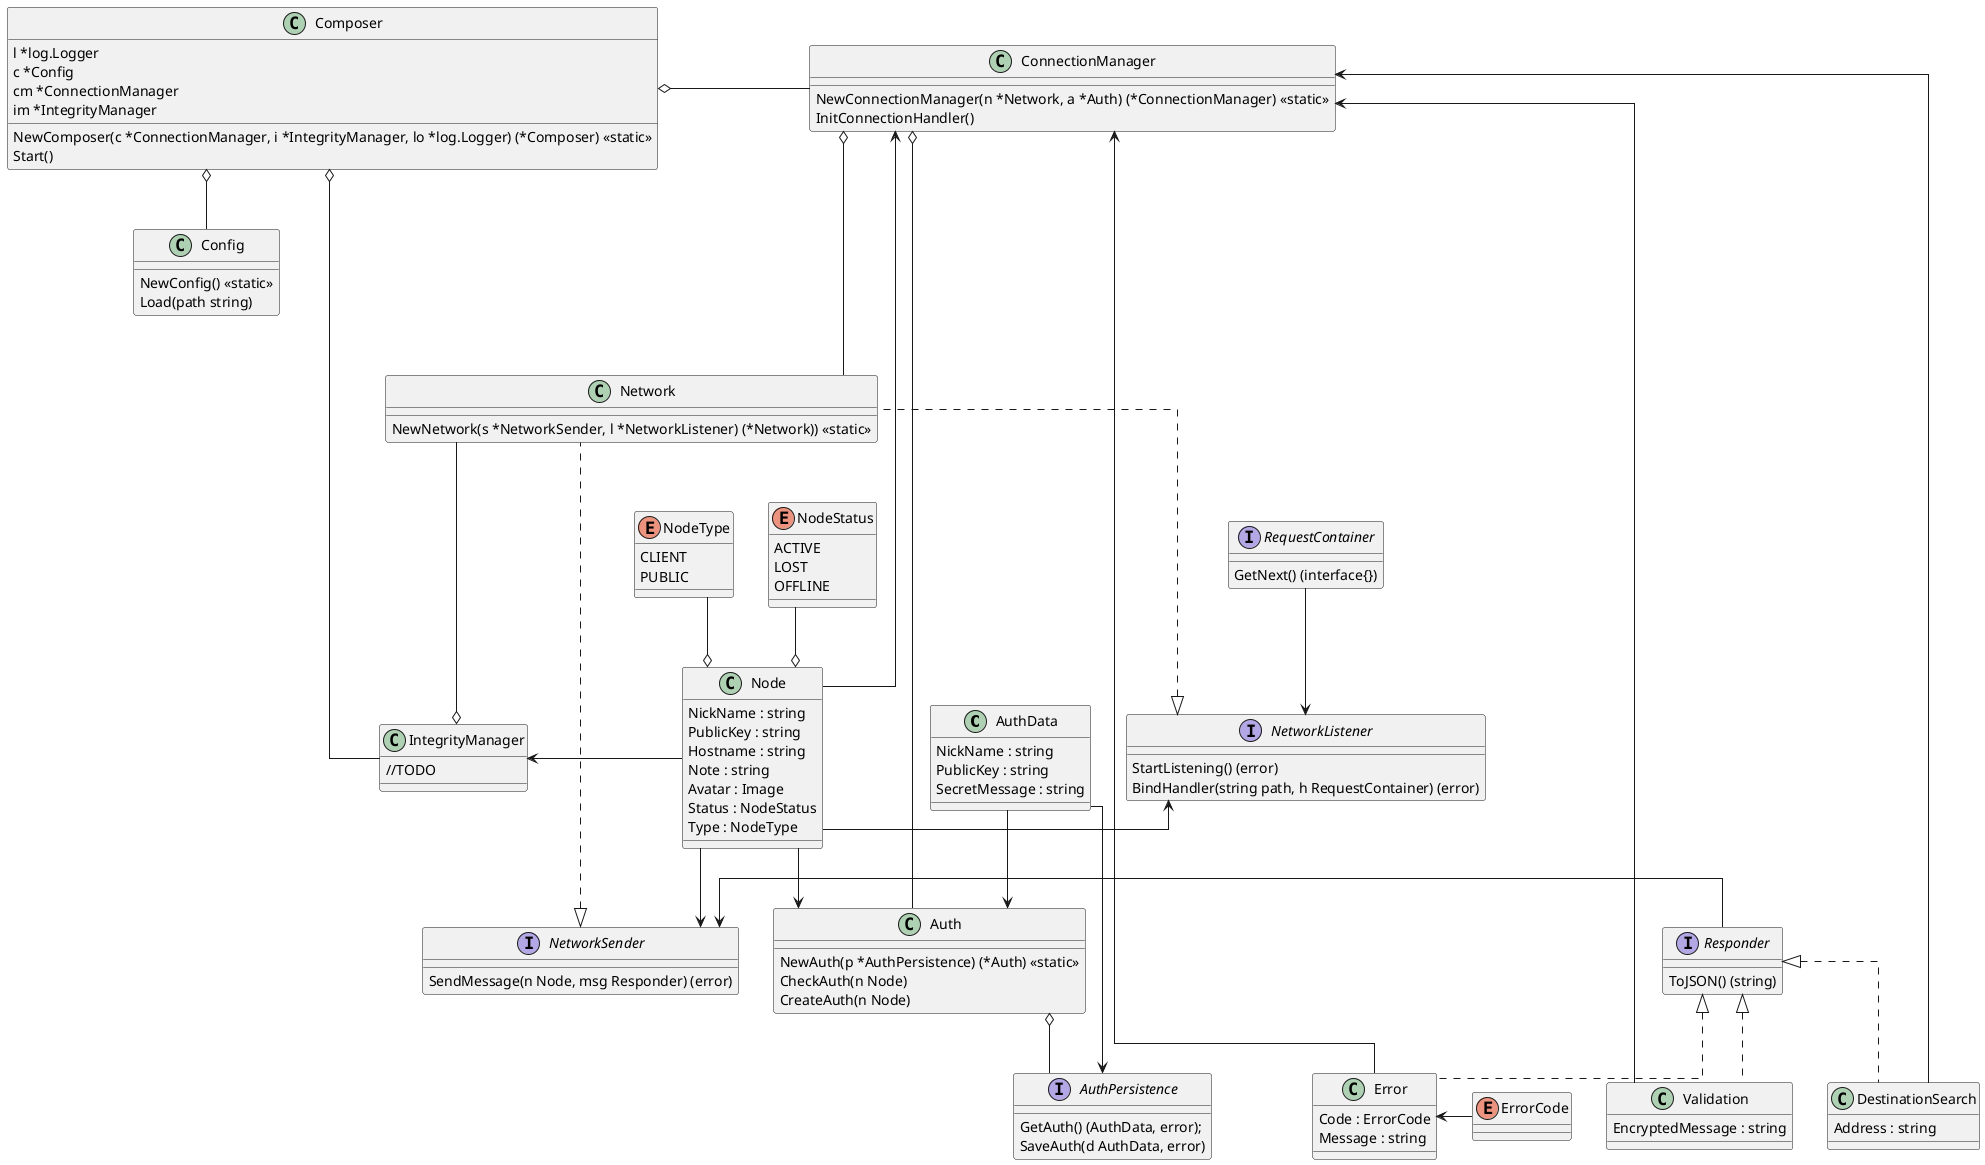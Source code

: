 @startuml
    skinparam linetype ortho

    class AuthData{
        NickName : string
        PublicKey : string
        SecretMessage : string
    }
    interface NetworkListener{
        StartListening() (error)
        BindHandler(string path, h RequestContainer) (error)
    }
    interface NetworkSender{
        SendMessage(n Node, msg Responder) (error)
    }
    interface Responder{
        ToJSON() (string)
    }
    interface RequestContainer{
        GetNext() (interface{})
    }
    class Network{
        NewNetwork(s *NetworkSender, l *NetworkListener) (*Network)) <<static>>
    }
    class Auth{
        NewAuth(p *AuthPersistence) (*Auth) <<static>>
        CheckAuth(n Node)
        CreateAuth(n Node)
    }
    interface AuthPersistence{
        GetAuth() (AuthData, error);
        SaveAuth(d AuthData, error)
    }
    class IntegrityManager{
        //TODO
    }
    class Composer{
        l *log.Logger
        c *Config
        cm *ConnectionManager
        im *IntegrityManager
        NewComposer(c *ConnectionManager, i *IntegrityManager, lo *log.Logger) (*Composer) <<static>>
        Start()
    }
    class Config{
        NewConfig() <<static>>
        Load(path string)
    }
    class ConnectionManager{
        NewConnectionManager(n *Network, a *Auth) (*ConnectionManager) <<static>>
        InitConnectionHandler()
    }

    class Node{
        NickName : string
        PublicKey : string
        Hostname : string
        Note : string
        Avatar : Image
        Status : NodeStatus
        Type : NodeType
    }
    enum NodeType{
        CLIENT
        PUBLIC
    }
    enum NodeStatus{
        ACTIVE
        LOST
        OFFLINE
    }

    class Validation{
        EncryptedMessage : string
    }
    class DestinationSearch{
        Address : string
    }
    enum ErrorCode{
    }
    class Error{
        Code : ErrorCode
        Message : string
    }

    ErrorCode -left-> Error

    Responder <|.. Validation
    Responder <|.. DestinationSearch
    Responder <|.. Error

    Validation -left-> ConnectionManager
    DestinationSearch -left-> ConnectionManager
    Error --> ConnectionManager

    NodeStatus -down-o Node
    NodeType -down-o Node

    RequestContainer -->NetworkListener
    Node -right-> NetworkListener
    Node --> NetworkSender
    Node -left-> IntegrityManager
    Node --> Auth

    NetworkListener <|.. Network
    NetworkSender <|.. Network
    Network ---o IntegrityManager
    Network -up--o ConnectionManager

    Responder -left-> NetworkSender

    Auth o-- AuthPersistence
    ConnectionManager o- Auth

    IntegrityManager -right-o Composer
    ConnectionManager -left-o Composer
    Config -up-o Composer

    Node --> ConnectionManager

    AuthData --> AuthPersistence
    AuthData --> Auth

@enduml
